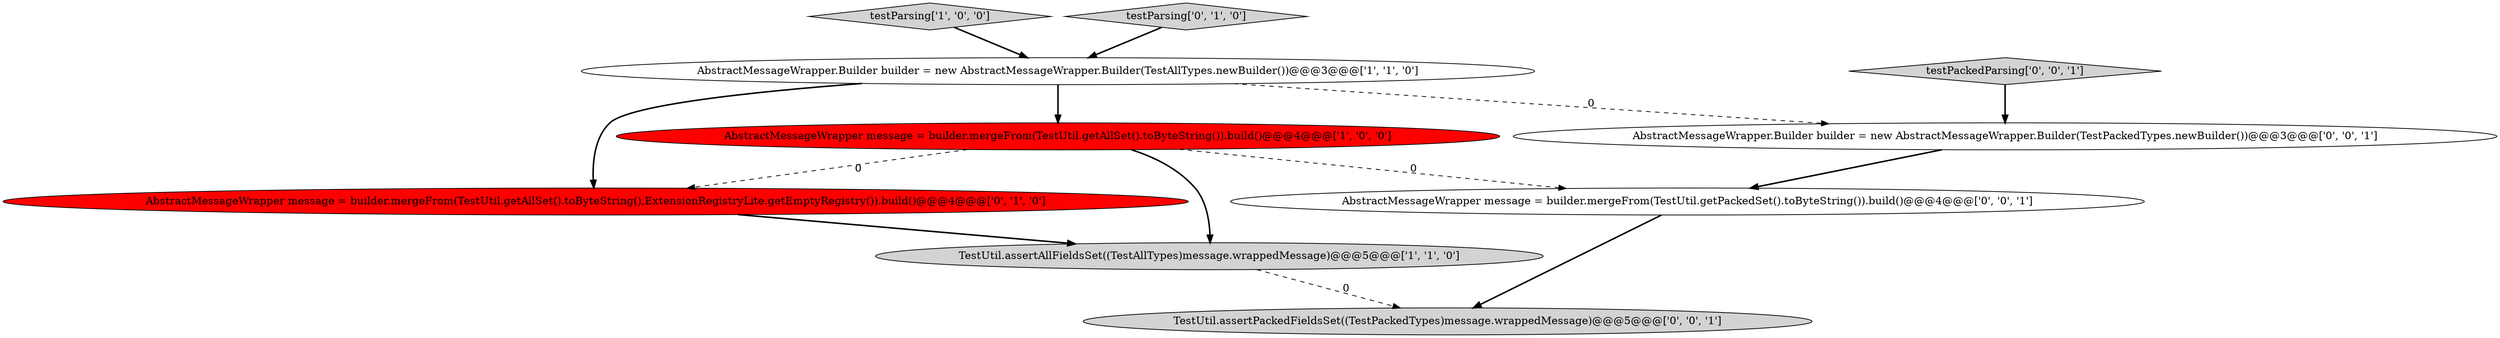 digraph {
3 [style = filled, label = "testParsing['1', '0', '0']", fillcolor = lightgray, shape = diamond image = "AAA0AAABBB1BBB"];
1 [style = filled, label = "TestUtil.assertAllFieldsSet((TestAllTypes)message.wrappedMessage)@@@5@@@['1', '1', '0']", fillcolor = lightgray, shape = ellipse image = "AAA0AAABBB1BBB"];
8 [style = filled, label = "AbstractMessageWrapper.Builder builder = new AbstractMessageWrapper.Builder(TestPackedTypes.newBuilder())@@@3@@@['0', '0', '1']", fillcolor = white, shape = ellipse image = "AAA0AAABBB3BBB"];
5 [style = filled, label = "AbstractMessageWrapper message = builder.mergeFrom(TestUtil.getAllSet().toByteString(),ExtensionRegistryLite.getEmptyRegistry()).build()@@@4@@@['0', '1', '0']", fillcolor = red, shape = ellipse image = "AAA1AAABBB2BBB"];
6 [style = filled, label = "testPackedParsing['0', '0', '1']", fillcolor = lightgray, shape = diamond image = "AAA0AAABBB3BBB"];
4 [style = filled, label = "testParsing['0', '1', '0']", fillcolor = lightgray, shape = diamond image = "AAA0AAABBB2BBB"];
0 [style = filled, label = "AbstractMessageWrapper message = builder.mergeFrom(TestUtil.getAllSet().toByteString()).build()@@@4@@@['1', '0', '0']", fillcolor = red, shape = ellipse image = "AAA1AAABBB1BBB"];
9 [style = filled, label = "AbstractMessageWrapper message = builder.mergeFrom(TestUtil.getPackedSet().toByteString()).build()@@@4@@@['0', '0', '1']", fillcolor = white, shape = ellipse image = "AAA0AAABBB3BBB"];
2 [style = filled, label = "AbstractMessageWrapper.Builder builder = new AbstractMessageWrapper.Builder(TestAllTypes.newBuilder())@@@3@@@['1', '1', '0']", fillcolor = white, shape = ellipse image = "AAA0AAABBB1BBB"];
7 [style = filled, label = "TestUtil.assertPackedFieldsSet((TestPackedTypes)message.wrappedMessage)@@@5@@@['0', '0', '1']", fillcolor = lightgray, shape = ellipse image = "AAA0AAABBB3BBB"];
5->1 [style = bold, label=""];
2->0 [style = bold, label=""];
4->2 [style = bold, label=""];
0->9 [style = dashed, label="0"];
1->7 [style = dashed, label="0"];
3->2 [style = bold, label=""];
0->5 [style = dashed, label="0"];
9->7 [style = bold, label=""];
2->8 [style = dashed, label="0"];
0->1 [style = bold, label=""];
6->8 [style = bold, label=""];
2->5 [style = bold, label=""];
8->9 [style = bold, label=""];
}
